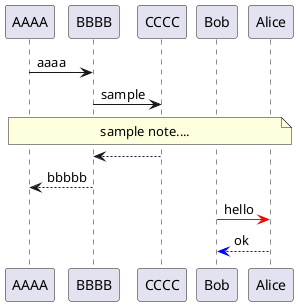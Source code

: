 @startuml

participant  AAAA
participant   BBBB
participant CCCC
participant Bob
participant Alice


AAAA -> BBBB: aaaa
BBBB -> CCCC: sample
note across
  sample note....
end note
BBBB <-- CCCC
AAAA <-- BBBB: bbbbb

Bob -[#red]> Alice : hello
Alice -[#0000FF]->Bob : ok
@enduml
